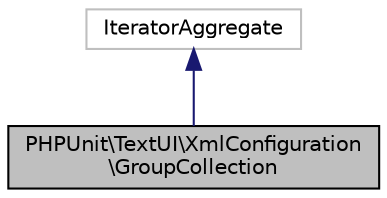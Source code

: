 digraph "PHPUnit\TextUI\XmlConfiguration\GroupCollection"
{
  edge [fontname="Helvetica",fontsize="10",labelfontname="Helvetica",labelfontsize="10"];
  node [fontname="Helvetica",fontsize="10",shape=record];
  Node0 [label="PHPUnit\\TextUI\\XmlConfiguration\l\\GroupCollection",height=0.2,width=0.4,color="black", fillcolor="grey75", style="filled", fontcolor="black"];
  Node1 -> Node0 [dir="back",color="midnightblue",fontsize="10",style="solid",fontname="Helvetica"];
  Node1 [label="IteratorAggregate",height=0.2,width=0.4,color="grey75", fillcolor="white", style="filled"];
}
